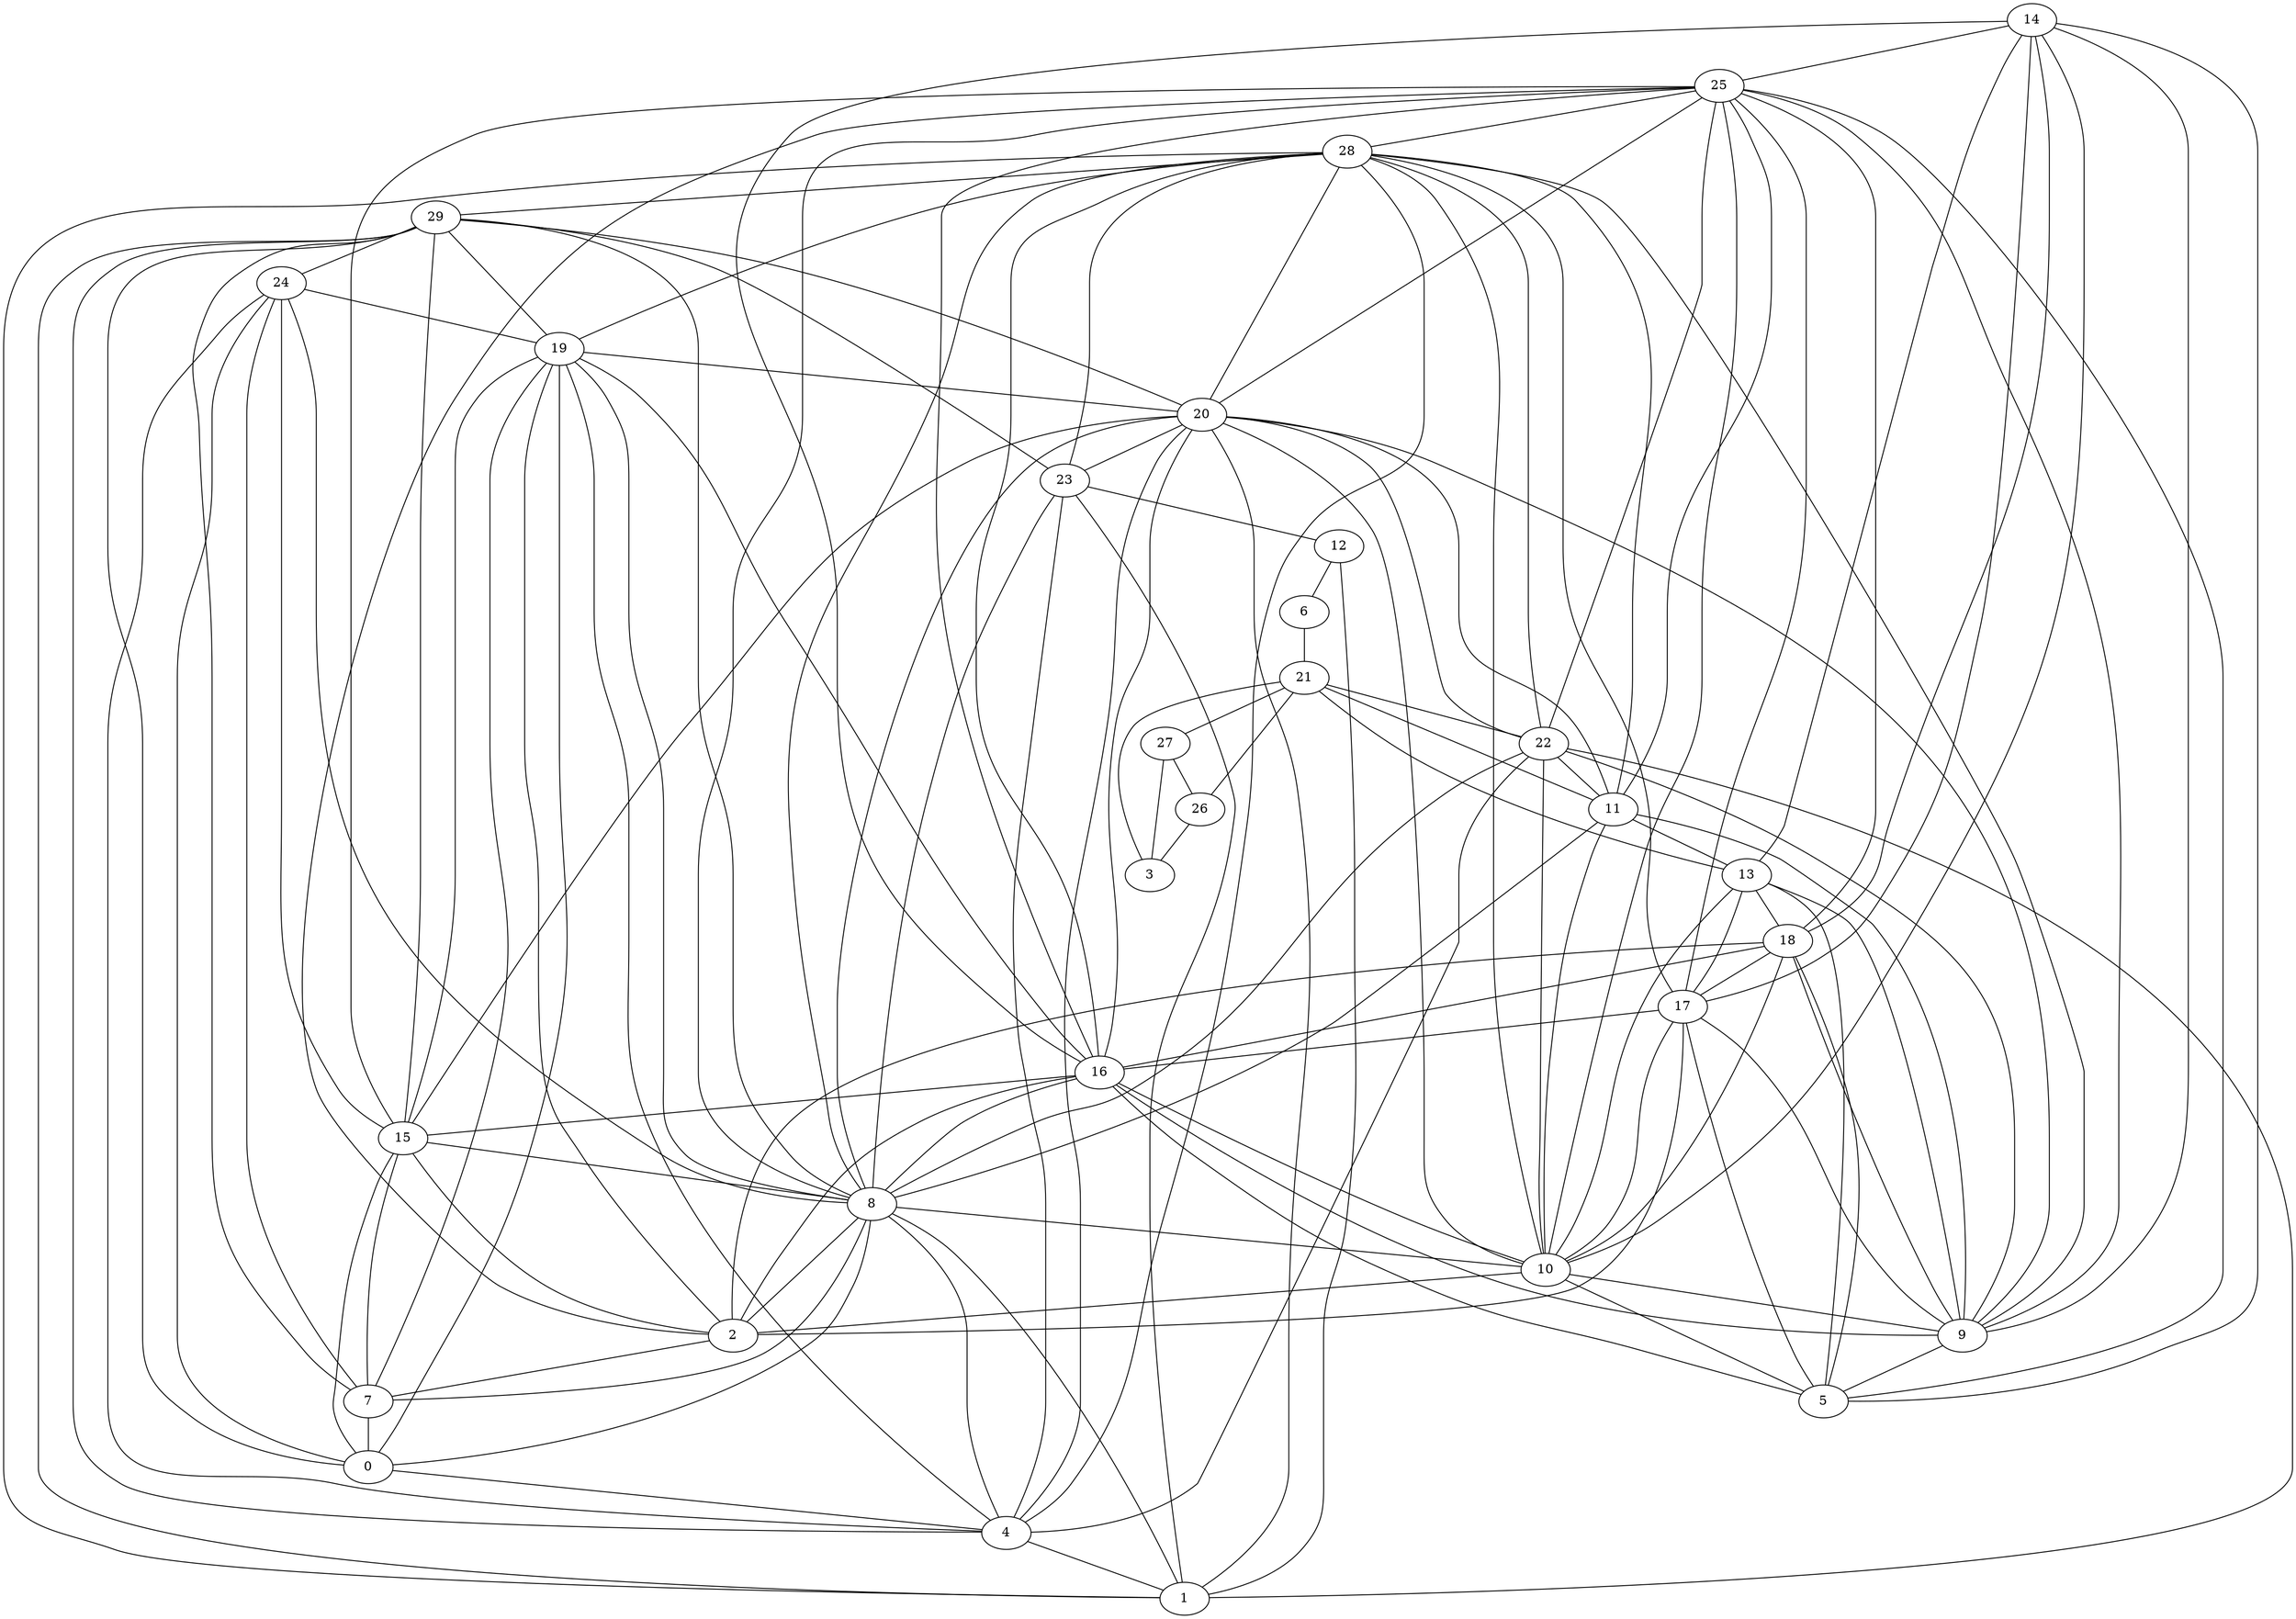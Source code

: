 graph G {
  14;
  25;
  28;
  29;
  24;
  19;
  20;
  23;
  12;
  6;
  21;
  27;
  26;
  3;
  22;
  11;
  13;
  18;
  17;
  16;
  15;
  8;
  10;
  9;
  5;
  2;
  7;
  0;
  4;
  1;
   14 -- 5;
   14 -- 9;
   14 -- 10;
   14 -- 13;
   14 -- 16;
   14 -- 17;
   14 -- 18;
   14 -- 25;
   25 -- 2;
   25 -- 5;
   25 -- 8;
   25 -- 9;
   25 -- 10;
   25 -- 11;
   25 -- 15;
   25 -- 16;
   25 -- 17;
   25 -- 18;
   25 -- 20;
   25 -- 22;
   25 -- 28;
   28 -- 1;
   28 -- 4;
   28 -- 8;
   28 -- 9;
   28 -- 10;
   28 -- 11;
   28 -- 16;
   28 -- 17;
   28 -- 19;
   28 -- 20;
   28 -- 22;
   28 -- 23;
   28 -- 29;
   29 -- 0;
   29 -- 1;
   29 -- 4;
   29 -- 7;
   29 -- 8;
   29 -- 15;
   29 -- 19;
   29 -- 20;
   29 -- 23;
   29 -- 24;
   24 -- 0;
   24 -- 4;
   24 -- 7;
   24 -- 8;
   24 -- 15;
   24 -- 19;
   19 -- 0;
   19 -- 2;
   19 -- 4;
   19 -- 7;
   19 -- 8;
   19 -- 15;
   19 -- 16;
   19 -- 20;
   20 -- 1;
   20 -- 4;
   20 -- 8;
   20 -- 9;
   20 -- 10;
   20 -- 11;
   20 -- 15;
   20 -- 16;
   20 -- 22;
   20 -- 23;
   23 -- 1;
   23 -- 4;
   23 -- 8;
   23 -- 12;
   12 -- 1;
   12 -- 6;
   6 -- 21;
   21 -- 3;
   21 -- 11;
   21 -- 13;
   21 -- 22;
   21 -- 26;
   21 -- 27;
   27 -- 3;
   27 -- 26;
   26 -- 3;
   22 -- 1;
   22 -- 4;
   22 -- 8;
   22 -- 9;
   22 -- 10;
   22 -- 11;
   11 -- 8;
   11 -- 9;
   11 -- 10;
   11 -- 13;
   13 -- 5;
   13 -- 9;
   13 -- 10;
   13 -- 17;
   13 -- 18;
   18 -- 2;
   18 -- 5;
   18 -- 9;
   18 -- 10;
   18 -- 16;
   18 -- 17;
   17 -- 2;
   17 -- 5;
   17 -- 9;
   17 -- 10;
   17 -- 16;
   16 -- 2;
   16 -- 5;
   16 -- 8;
   16 -- 9;
   16 -- 10;
   16 -- 15;
   15 -- 0;
   15 -- 2;
   15 -- 7;
   15 -- 8;
   8 -- 0;
   8 -- 1;
   8 -- 2;
   8 -- 4;
   8 -- 7;
   8 -- 10;
   10 -- 2;
   10 -- 5;
   10 -- 9;
   9 -- 5;
   2 -- 7;
   7 -- 0;
   0 -- 4;
   4 -- 1;
}
